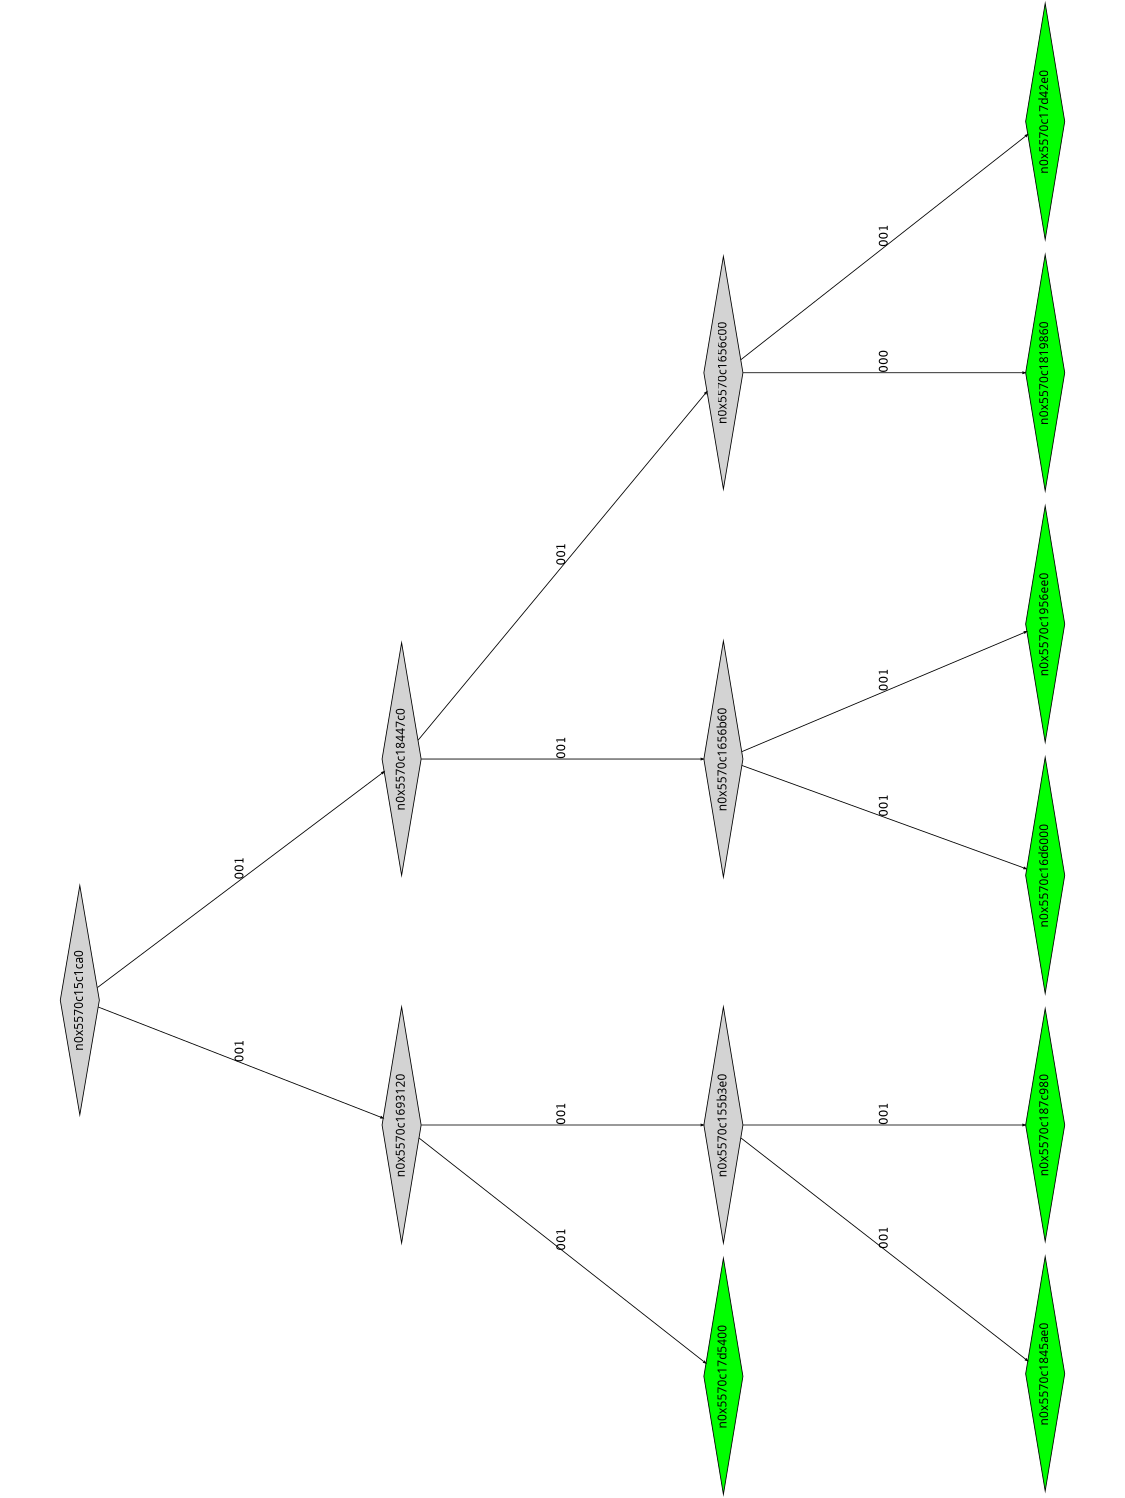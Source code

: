 digraph G {
	size="10,7.5";
	ratio=fill;
	rotate=90;
	center = "true";
	node [style="filled",width=.1,height=.1,fontname="Terminus"]
	edge [arrowsize=.3]
	n0x5570c15c1ca0 [shape=diamond];
	n0x5570c15c1ca0 -> n0x5570c1693120 [label=001];
	n0x5570c15c1ca0 -> n0x5570c18447c0 [label=001];
	n0x5570c18447c0 [shape=diamond];
	n0x5570c18447c0 -> n0x5570c1656b60 [label=001];
	n0x5570c18447c0 -> n0x5570c1656c00 [label=001];
	n0x5570c1656c00 [shape=diamond];
	n0x5570c1656c00 -> n0x5570c1819860 [label=000];
	n0x5570c1656c00 -> n0x5570c17d42e0 [label=001];
	n0x5570c17d42e0 [shape=diamond,fillcolor=green];
	n0x5570c1819860 [shape=diamond,fillcolor=green];
	n0x5570c1656b60 [shape=diamond];
	n0x5570c1656b60 -> n0x5570c16d6000 [label=001];
	n0x5570c1656b60 -> n0x5570c1956ee0 [label=001];
	n0x5570c1956ee0 [shape=diamond,fillcolor=green];
	n0x5570c16d6000 [shape=diamond,fillcolor=green];
	n0x5570c1693120 [shape=diamond];
	n0x5570c1693120 -> n0x5570c17d5400 [label=001];
	n0x5570c1693120 -> n0x5570c155b3e0 [label=001];
	n0x5570c155b3e0 [shape=diamond];
	n0x5570c155b3e0 -> n0x5570c1845ae0 [label=001];
	n0x5570c155b3e0 -> n0x5570c187c980 [label=001];
	n0x5570c187c980 [shape=diamond,fillcolor=green];
	n0x5570c1845ae0 [shape=diamond,fillcolor=green];
	n0x5570c17d5400 [shape=diamond,fillcolor=green];
}
